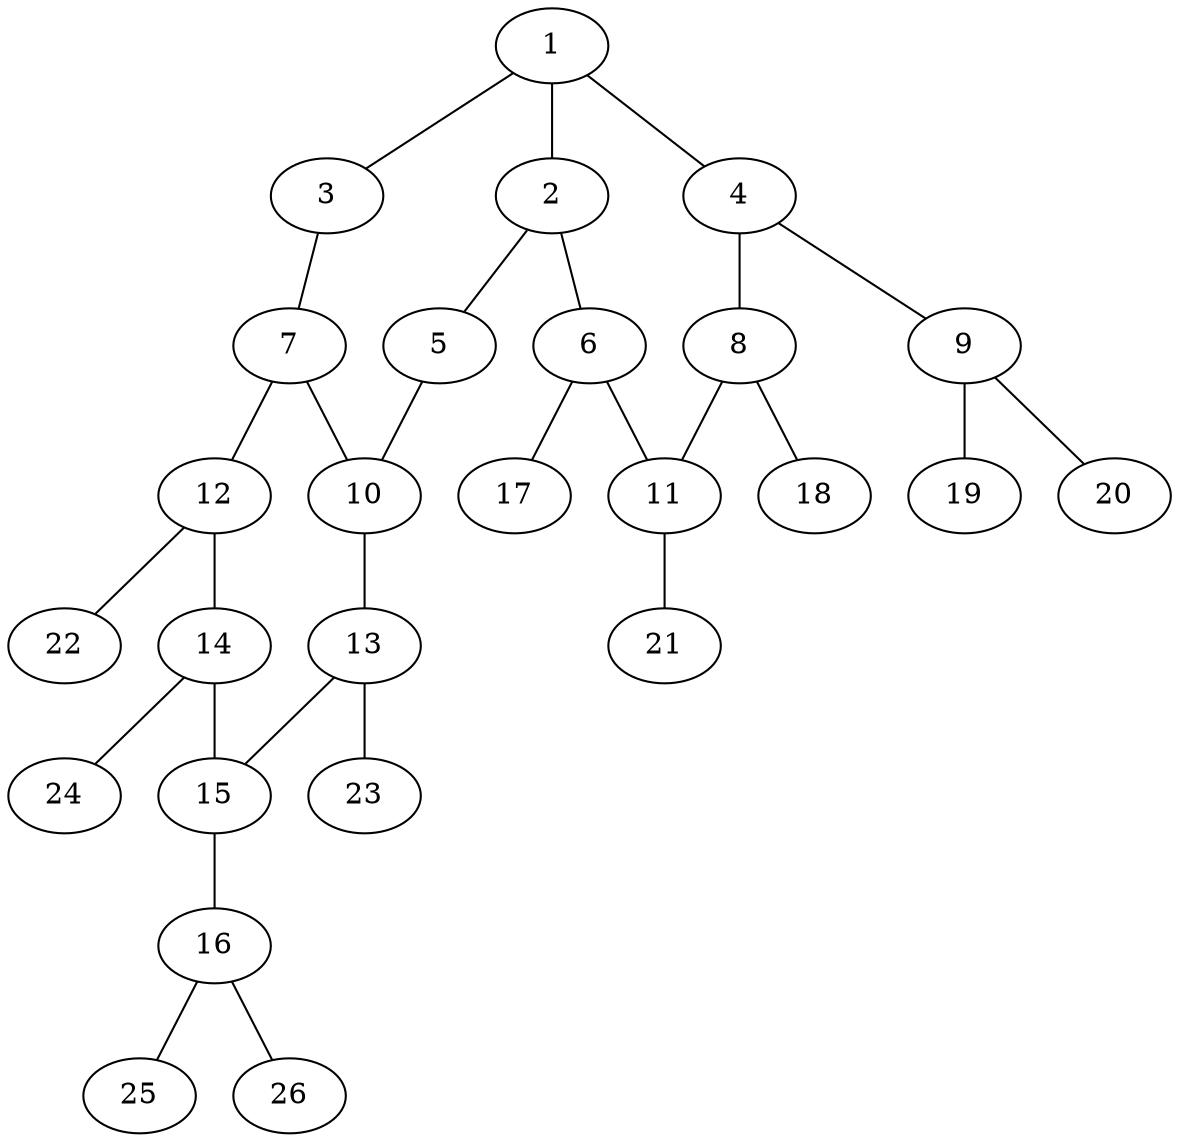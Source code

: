 graph molecule_295 {
	1	 [chem=C];
	2	 [chem=C];
	1 -- 2	 [valence=2];
	3	 [chem=N];
	1 -- 3	 [valence=1];
	4	 [chem=C];
	1 -- 4	 [valence=1];
	5	 [chem=N];
	2 -- 5	 [valence=1];
	6	 [chem=C];
	2 -- 6	 [valence=1];
	7	 [chem=C];
	3 -- 7	 [valence=2];
	8	 [chem=C];
	4 -- 8	 [valence=2];
	9	 [chem=N];
	4 -- 9	 [valence=1];
	10	 [chem=C];
	5 -- 10	 [valence=2];
	11	 [chem=C];
	6 -- 11	 [valence=2];
	17	 [chem=H];
	6 -- 17	 [valence=1];
	7 -- 10	 [valence=1];
	12	 [chem=C];
	7 -- 12	 [valence=1];
	8 -- 11	 [valence=1];
	18	 [chem=H];
	8 -- 18	 [valence=1];
	19	 [chem=H];
	9 -- 19	 [valence=1];
	20	 [chem=H];
	9 -- 20	 [valence=1];
	13	 [chem=C];
	10 -- 13	 [valence=1];
	21	 [chem=H];
	11 -- 21	 [valence=1];
	14	 [chem=C];
	12 -- 14	 [valence=2];
	22	 [chem=H];
	12 -- 22	 [valence=1];
	15	 [chem=C];
	13 -- 15	 [valence=2];
	23	 [chem=H];
	13 -- 23	 [valence=1];
	14 -- 15	 [valence=1];
	24	 [chem=H];
	14 -- 24	 [valence=1];
	16	 [chem=N];
	15 -- 16	 [valence=1];
	25	 [chem=H];
	16 -- 25	 [valence=1];
	26	 [chem=H];
	16 -- 26	 [valence=1];
}
